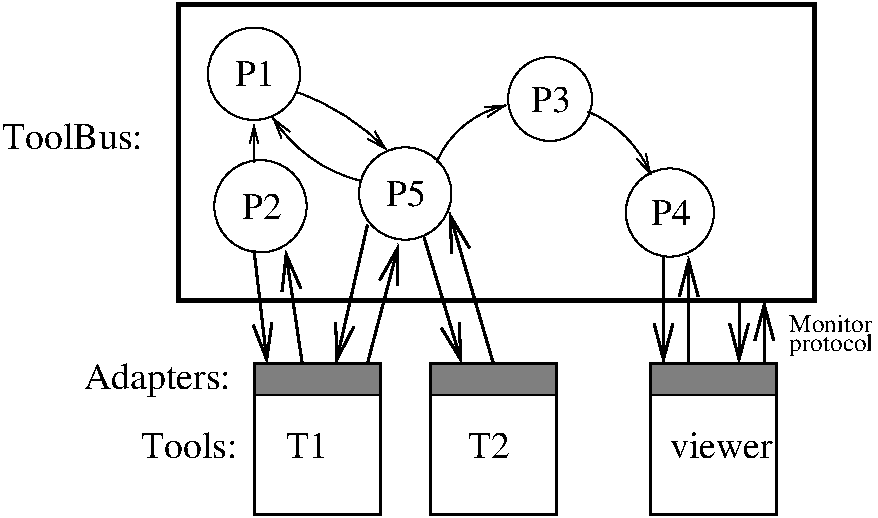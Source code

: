 #FIG 3.1
Portrait
Center
Metric
1200 2
5 1 0 1 -1 -1 0 0 -1 0.000 0 0 1 0 4099.891 1710.978 3465 1440 3735 1125 3960 1035
	0 0 1.00 75.00 135.00
5 1 0 1 -1 -1 0 0 -1 0.000 0 0 1 0 3172.500 562.500 2925 1575 2610 1440 2295 1125
	0 0 1.00 75.00 135.00
5 1 0 1 -1 -1 0 0 -1 0.000 0 0 1 0 1929.375 2486.250 2475 945 2835 1125 3105 1350
	0 0 1.00 75.00 135.00
5 1 0 1 -1 -1 0 0 -1 0.000 0 0 1 0 4230.000 1845.000 4545 1080 4815 1260 4995 1530
	0 0 1.00 75.00 135.00
6 1845 1395 2565 2115
1 3 0 1 -1 -1 0 0 -1 0.0000000 1 0.000 2206 1756 330 330 2206 1756 2476 1936
4 0 -1 0 0 0 18 0.0000000 4 195 285 2071 1846 P2\001
-6
6 2160 2880 3105 4005
2 2 0 1 -1 -1 0 0 10 0.000 0 0 0 0 0 5
	 3061 3106 3061 2881 2161 2881 2161 3106 3061 3106
2 2 0 2 -1 -1 0 0 -1 0.000 0 0 0 0 0 5
	 3061 3961 2161 3961 2161 2881 3061 2881 3061 3961
4 0 -1 0 0 0 18 0.0000000 4 195 315 2386 3556 T1\001
-6
6 4815 1485 5490 2160
1 3 0 1 -1 -1 0 0 -1 0.0000000 1 0.000 5131 1801 315 315 5131 1801 5356 2026
4 0 -1 0 0 0 18 0.0000000 4 195 285 4996 1891 P4\001
-6
6 4995 2880 5940 4005
2 2 0 1 -1 -1 0 0 10 0.000 0 0 0 0 0 5
	 5896 3106 5896 2881 4996 2881 4996 3106 5896 3106
2 2 0 2 -1 -1 0 0 -1 0.000 0 0 0 0 0 5
	 5896 3961 4996 3961 4996 2881 5896 2881 5896 3961
4 0 -1 0 0 0 18 0.0000000 4 195 735 5131 3556 viewer\001
-6
1 3 0 1 -1 -1 0 0 -1 0.0000000 1 0.000 2160 810 330 330 2160 810 2430 990
1 3 0 1 -1 -1 0 0 -1 0.0000000 1 0.000 4275 990 300 300 4275 990 4410 1260
1 3 0 1 -1 -1 0 0 -1 0.0000000 1 0.000 3240 1665 330 330 3240 1665 3510 1845
2 1 0 2 -1 -1 0 0 -1 0.000 0 0 -1 1 0 2
	0 0 2.00 135.00 255.00
	 3375 1980 3645 2880
2 1 0 2 -1 -1 0 0 -1 0.000 0 0 -1 1 0 2
	0 0 2.00 135.00 255.00
	 2970 2880 3195 2025
2 1 0 2 -1 -1 0 0 -1 0.000 0 0 -1 1 0 2
	0 0 2.00 135.00 255.00
	 2970 1890 2745 2880
2 2 0 1 -1 -1 0 0 10 0.000 0 0 0 0 0 5
	 4320 3105 4320 2880 3420 2880 3420 3105 4320 3105
2 2 0 3 -1 -1 0 0 -1 0.000 0 0 0 0 0 5
	 6165 2430 6165 315 1620 315 1620 2430 6165 2430
2 2 0 2 -1 -1 0 0 -1 0.000 0 0 0 0 0 5
	 4320 3960 3420 3960 3420 2880 4320 2880 4320 3960
2 1 0 2 -1 -1 0 0 -1 0.000 0 0 -1 1 0 2
	0 0 2.00 135.00 255.00
	 3870 2880 3555 1800
2 1 0 2 -1 -1 0 0 -1 0.000 0 0 -1 1 0 2
	0 0 2.00 135.00 255.00
	 2160 2070 2254 2881
2 1 0 2 -1 -1 0 0 -1 0.000 0 0 -1 1 0 2
	0 0 2.00 135.00 255.00
	 2505 2884 2385 2070
2 1 0 1 -1 7 0 0 -1 0.000 0 0 -1 1 0 2
	0 0 1.00 60.00 120.00
	 2160 1440 2160 1170
2 1 0 2 -1 -1 0 0 -1 0.000 0 0 -1 1 0 2
	0 0 2.00 135.00 255.00
	 5085 2115 5085 2880
2 1 0 2 -1 -1 0 0 -1 0.000 0 0 -1 1 0 2
	0 0 2.00 135.00 255.00
	 5265 2880 5265 2115
2 1 0 2 -1 -1 0 0 -1 0.000 0 0 -1 1 0 2
	0 0 2.00 135.00 255.00
	 5625 2430 5625 2880
2 1 0 2 -1 -1 0 0 -1 0.000 0 0 -1 1 0 2
	0 0 2.00 135.00 255.00
	 5805 2880 5805 2430
4 0 -1 0 0 0 18 0.0000000 4 195 990 360 1350 ToolBus:\001
4 0 -1 0 0 0 18 0.0000000 4 195 315 3690 3555 T2\001
4 0 -1 0 0 0 18 0.0000000 4 195 285 2025 900 P1\001
4 0 -1 0 0 0 18 0.0000000 4 195 285 4140 1080 P3\001
4 0 -1 0 0 0 18 0.0000000 4 255 1095 945 3060 Adapters:\001
4 0 -1 0 0 0 18 0.0000000 4 195 675 1350 3555 Tools:\001
4 0 -1 0 0 0 12 0.0000000 4 135 600 5985 2655 Monitor\001
4 0 -1 0 0 0 12 0.0000000 4 180 600 5985 2790 protocol\001
4 0 -1 0 0 0 18 0.0000000 4 195 285 3105 1755 P5\001
